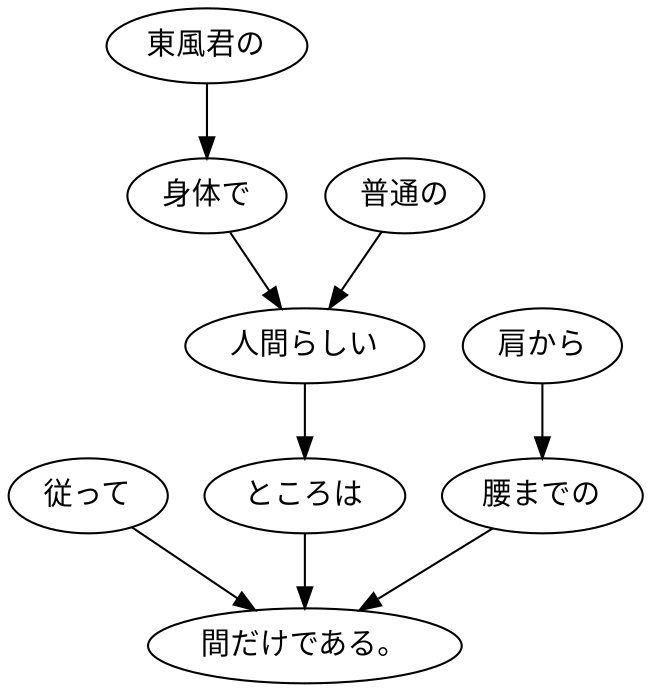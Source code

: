 digraph graph3750 {
	node0 [label="従って"];
	node1 [label="東風君の"];
	node2 [label="身体で"];
	node3 [label="普通の"];
	node4 [label="人間らしい"];
	node5 [label="ところは"];
	node6 [label="肩から"];
	node7 [label="腰までの"];
	node8 [label="間だけである。"];
	node0 -> node8;
	node1 -> node2;
	node2 -> node4;
	node3 -> node4;
	node4 -> node5;
	node5 -> node8;
	node6 -> node7;
	node7 -> node8;
}
